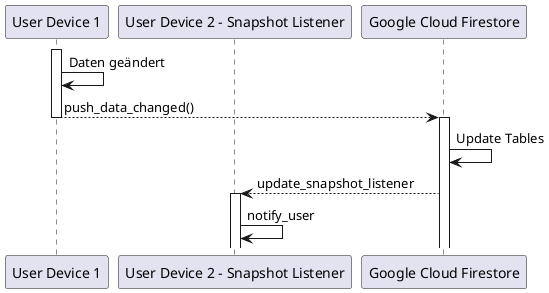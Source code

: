 @startuml Systemarchitektur Sequenzdiagramm

participant "User Device 1" as dev1
participant "User Device 2 - Snapshot Listener" as dev2
participant "Google Cloud Firestore" as bcknd

dev1++
dev1 -> dev1 : Daten geändert
dev1 --> bcknd : push_data_changed()
dev1--

bcknd++
bcknd -> bcknd : Update Tables
bcknd --> dev2 : update_snapshot_listener

dev2++
dev2 -> dev2 : notify_user



@enduml